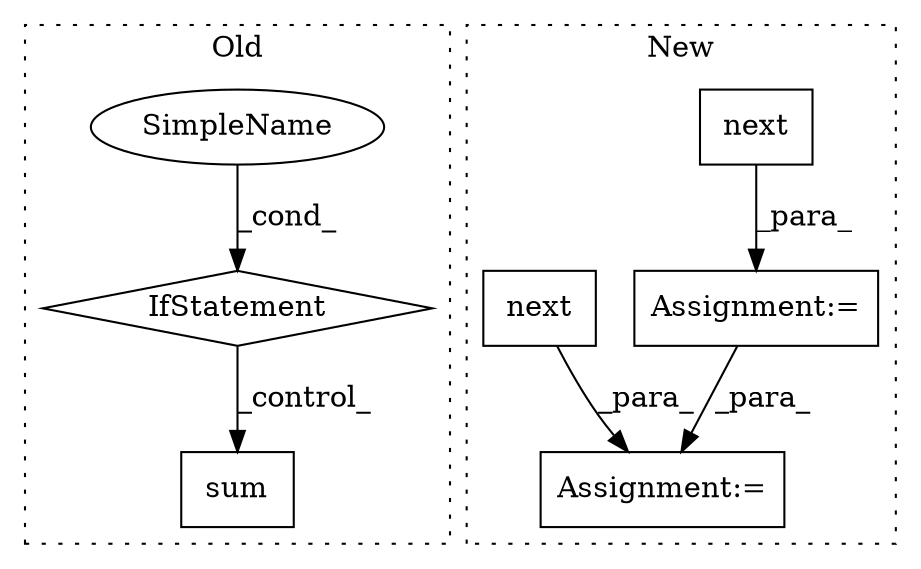 digraph G {
subgraph cluster0 {
1 [label="sum" a="32" s="2310" l="5" shape="box"];
4 [label="IfStatement" a="25" s="2373" l="22" shape="diamond"];
6 [label="SimpleName" a="42" s="2390" l="5" shape="ellipse"];
label = "Old";
style="dotted";
}
subgraph cluster1 {
2 [label="next" a="32" s="2424,2527" l="5,1" shape="box"];
3 [label="Assignment:=" a="7" s="2640" l="2" shape="box"];
5 [label="next" a="32" s="2310,2413" l="5,1" shape="box"];
7 [label="Assignment:=" a="7" s="2423" l="1" shape="box"];
label = "New";
style="dotted";
}
2 -> 7 [label="_para_"];
4 -> 1 [label="_control_"];
5 -> 3 [label="_para_"];
6 -> 4 [label="_cond_"];
7 -> 3 [label="_para_"];
}